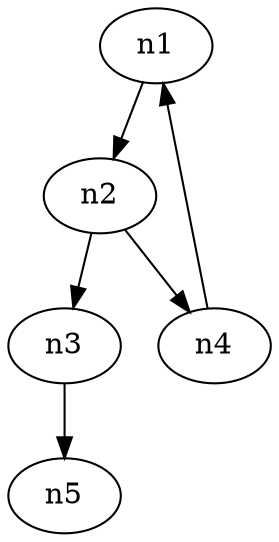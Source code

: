 digraph "GRAPH NAME" {
	"n1"	[label = "n1"]
	"n2"	[label = "n2"]
	"n3"	[label = "n3"]
	"n4"	[label = "n4"]
	"n5"	[label = "n5"]

	"n1" -> "n2"
	"n2" -> "n3"
	"n2" -> "n4"
	"n4" -> "n1"
	"n3" -> "n5"
}
